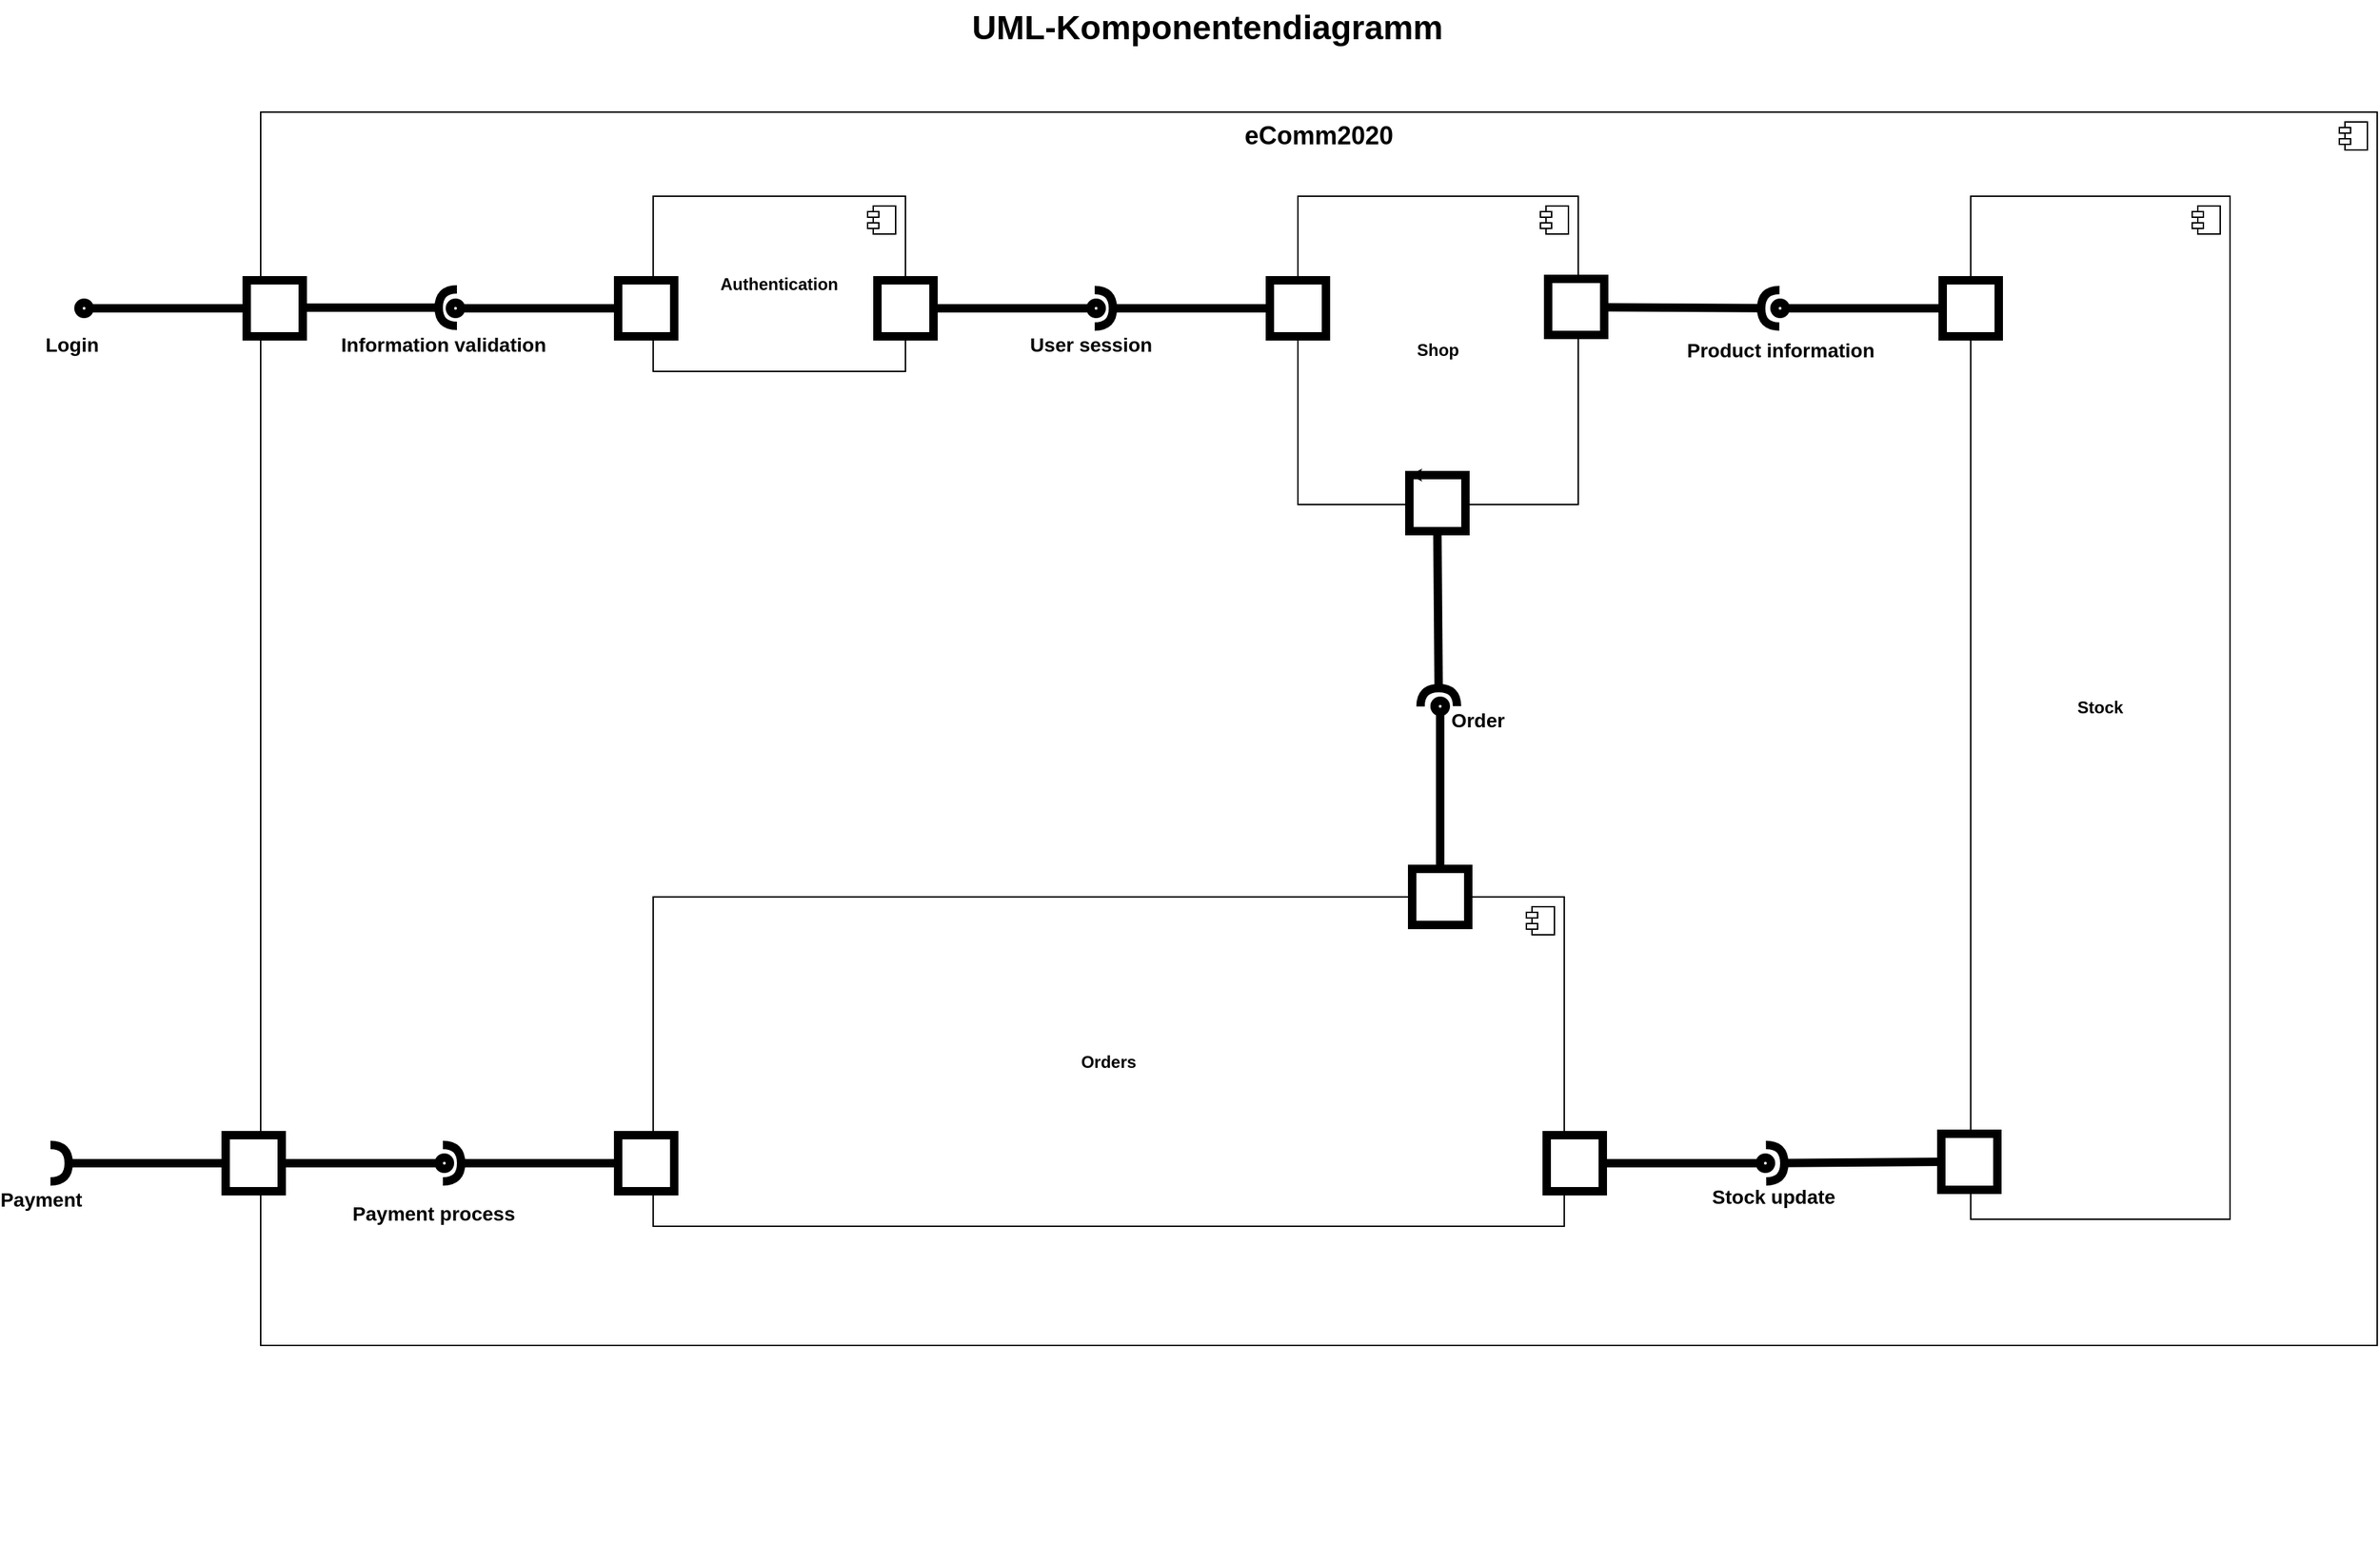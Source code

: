 <mxfile version="22.1.0" type="github">
  <diagram name="Page-1" id="929967ad-93f9-6ef4-fab6-5d389245f69c">
    <mxGraphModel dx="2064" dy="1115" grid="1" gridSize="10" guides="1" tooltips="1" connect="1" arrows="1" fold="1" page="1" pageScale="1.5" pageWidth="1169" pageHeight="826" background="none" math="0" shadow="0">
      <root>
        <mxCell id="0" style=";html=1;" />
        <mxCell id="1" style=";html=1;" parent="0" />
        <mxCell id="1672d66443f91eb5-23" value="UML-Komponentendiagramm" style="text;strokeColor=none;fillColor=none;html=1;fontSize=24;fontStyle=1;verticalAlign=middle;align=center;rounded=0;labelBackgroundColor=none;" parent="1" vertex="1">
          <mxGeometry x="120" y="40" width="1510" height="40" as="geometry" />
        </mxCell>
        <mxCell id="JFk3TaI66n7Mgq_tcdBg-1" value="&lt;b&gt;&lt;font style=&quot;font-size: 18px;&quot;&gt;eComm2020&lt;/font&gt;&lt;/b&gt;" style="html=1;dropTarget=0;whiteSpace=wrap;rounded=0;labelBackgroundColor=none;verticalAlign=top;" vertex="1" parent="1">
          <mxGeometry x="200" y="120" width="1510" height="880" as="geometry" />
        </mxCell>
        <mxCell id="JFk3TaI66n7Mgq_tcdBg-2" value="" style="shape=module;jettyWidth=8;jettyHeight=4;rounded=0;labelBackgroundColor=none;" vertex="1" parent="JFk3TaI66n7Mgq_tcdBg-1">
          <mxGeometry x="1" width="20" height="20" relative="1" as="geometry">
            <mxPoint x="-27" y="7" as="offset" />
          </mxGeometry>
        </mxCell>
        <mxCell id="JFk3TaI66n7Mgq_tcdBg-6" value="" style="ellipse;whiteSpace=wrap;html=1;align=center;aspect=fixed;fillColor=none;strokeColor=none;resizable=0;perimeter=centerPerimeter;rotatable=0;allowArrows=0;points=[];outlineConnect=1;" vertex="1" parent="1">
          <mxGeometry x="760" y="1130" width="10" height="10" as="geometry" />
        </mxCell>
        <mxCell id="JFk3TaI66n7Mgq_tcdBg-16" value="" style="ellipse;whiteSpace=wrap;html=1;align=center;aspect=fixed;fillColor=none;strokeColor=none;resizable=0;perimeter=centerPerimeter;rotatable=0;allowArrows=0;points=[];outlineConnect=1;strokeWidth=6;" vertex="1" parent="1">
          <mxGeometry x="620" y="1100" width="10" height="10" as="geometry" />
        </mxCell>
        <mxCell id="JFk3TaI66n7Mgq_tcdBg-25" value="" style="group" vertex="1" connectable="0" parent="1">
          <mxGeometry x="50" y="850" width="165" height="40" as="geometry" />
        </mxCell>
        <mxCell id="JFk3TaI66n7Mgq_tcdBg-15" value="" style="rounded=0;orthogonalLoop=1;jettySize=auto;html=1;endArrow=halfCircle;endFill=0;endSize=6;strokeWidth=6;sketch=0;fontSize=12;curved=1;exitX=0;exitY=0.5;exitDx=0;exitDy=0;" edge="1" parent="JFk3TaI66n7Mgq_tcdBg-25" source="JFk3TaI66n7Mgq_tcdBg-21">
          <mxGeometry relative="1" as="geometry">
            <mxPoint x="120" y="20" as="sourcePoint" />
            <mxPoint y="20" as="targetPoint" />
          </mxGeometry>
        </mxCell>
        <mxCell id="JFk3TaI66n7Mgq_tcdBg-24" value="&lt;font style=&quot;font-size: 14px;&quot;&gt;&lt;b&gt;Payment&lt;/b&gt;&lt;/font&gt;" style="edgeLabel;html=1;align=center;verticalAlign=middle;resizable=0;points=[];" vertex="1" connectable="0" parent="JFk3TaI66n7Mgq_tcdBg-15">
          <mxGeometry x="-0.248" y="-1" relative="1" as="geometry">
            <mxPoint x="-85" y="27" as="offset" />
          </mxGeometry>
        </mxCell>
        <mxCell id="JFk3TaI66n7Mgq_tcdBg-21" value="" style="rounded=0;whiteSpace=wrap;html=1;strokeWidth=6;" vertex="1" parent="JFk3TaI66n7Mgq_tcdBg-25">
          <mxGeometry x="125" width="40" height="40" as="geometry" />
        </mxCell>
        <mxCell id="JFk3TaI66n7Mgq_tcdBg-28" value="&lt;b&gt;Authentication&lt;/b&gt;" style="html=1;dropTarget=0;whiteSpace=wrap;verticalAlign=middle;" vertex="1" parent="1">
          <mxGeometry x="480" y="180" width="180" height="125" as="geometry" />
        </mxCell>
        <mxCell id="JFk3TaI66n7Mgq_tcdBg-29" value="" style="shape=module;jettyWidth=8;jettyHeight=4;" vertex="1" parent="JFk3TaI66n7Mgq_tcdBg-28">
          <mxGeometry x="1" width="20" height="20" relative="1" as="geometry">
            <mxPoint x="-27" y="7" as="offset" />
          </mxGeometry>
        </mxCell>
        <mxCell id="JFk3TaI66n7Mgq_tcdBg-30" value="&lt;b&gt;Stock&lt;/b&gt;" style="html=1;dropTarget=0;whiteSpace=wrap;verticalAlign=middle;" vertex="1" parent="1">
          <mxGeometry x="1420" y="180" width="185" height="730" as="geometry" />
        </mxCell>
        <mxCell id="JFk3TaI66n7Mgq_tcdBg-31" value="" style="shape=module;jettyWidth=8;jettyHeight=4;" vertex="1" parent="JFk3TaI66n7Mgq_tcdBg-30">
          <mxGeometry x="1" width="20" height="20" relative="1" as="geometry">
            <mxPoint x="-27" y="7" as="offset" />
          </mxGeometry>
        </mxCell>
        <mxCell id="JFk3TaI66n7Mgq_tcdBg-32" value="&lt;b&gt;Orders&lt;/b&gt;" style="html=1;dropTarget=0;whiteSpace=wrap;verticalAlign=middle;" vertex="1" parent="1">
          <mxGeometry x="480" y="680" width="650" height="235" as="geometry" />
        </mxCell>
        <mxCell id="JFk3TaI66n7Mgq_tcdBg-33" value="" style="shape=module;jettyWidth=8;jettyHeight=4;" vertex="1" parent="JFk3TaI66n7Mgq_tcdBg-32">
          <mxGeometry x="1" width="20" height="20" relative="1" as="geometry">
            <mxPoint x="-27" y="7" as="offset" />
          </mxGeometry>
        </mxCell>
        <mxCell id="JFk3TaI66n7Mgq_tcdBg-34" value="&lt;b&gt;Shop&lt;/b&gt;" style="html=1;dropTarget=0;whiteSpace=wrap;verticalAlign=middle;" vertex="1" parent="1">
          <mxGeometry x="940" y="180" width="200" height="220" as="geometry" />
        </mxCell>
        <mxCell id="JFk3TaI66n7Mgq_tcdBg-35" value="" style="shape=module;jettyWidth=8;jettyHeight=4;" vertex="1" parent="JFk3TaI66n7Mgq_tcdBg-34">
          <mxGeometry x="1" width="20" height="20" relative="1" as="geometry">
            <mxPoint x="-27" y="7" as="offset" />
          </mxGeometry>
        </mxCell>
        <mxCell id="JFk3TaI66n7Mgq_tcdBg-38" value="" style="rounded=0;orthogonalLoop=1;jettySize=auto;html=1;endArrow=halfCircle;endFill=0;endSize=6;strokeWidth=6;sketch=0;fontSize=12;curved=1;exitX=0;exitY=0.5;exitDx=0;exitDy=0;" edge="1" parent="1">
          <mxGeometry relative="1" as="geometry">
            <mxPoint x="215" y="259.5" as="sourcePoint" />
            <mxPoint x="340" y="259.5" as="targetPoint" />
          </mxGeometry>
        </mxCell>
        <mxCell id="JFk3TaI66n7Mgq_tcdBg-40" value="" style="group" vertex="1" connectable="0" parent="1">
          <mxGeometry x="70" y="240" width="160" height="40" as="geometry" />
        </mxCell>
        <mxCell id="JFk3TaI66n7Mgq_tcdBg-41" value="" style="html=1;rounded=0;strokeWidth=6;" vertex="1" parent="JFk3TaI66n7Mgq_tcdBg-40">
          <mxGeometry x="120" width="40" height="40" as="geometry" />
        </mxCell>
        <mxCell id="JFk3TaI66n7Mgq_tcdBg-42" value="" style="endArrow=none;html=1;rounded=0;align=center;verticalAlign=top;endFill=0;labelBackgroundColor=none;endSize=2;strokeWidth=6;" edge="1" parent="JFk3TaI66n7Mgq_tcdBg-40" source="JFk3TaI66n7Mgq_tcdBg-41" target="JFk3TaI66n7Mgq_tcdBg-44">
          <mxGeometry relative="1" as="geometry" />
        </mxCell>
        <mxCell id="JFk3TaI66n7Mgq_tcdBg-43" value="&lt;font style=&quot;font-size: 14px;&quot;&gt;&lt;b&gt;Login&lt;/b&gt;&lt;/font&gt;" style="edgeLabel;html=1;align=center;verticalAlign=middle;resizable=0;points=[];" vertex="1" connectable="0" parent="JFk3TaI66n7Mgq_tcdBg-42">
          <mxGeometry x="0.321" y="1" relative="1" as="geometry">
            <mxPoint x="-51" y="25" as="offset" />
          </mxGeometry>
        </mxCell>
        <mxCell id="JFk3TaI66n7Mgq_tcdBg-44" value="" style="ellipse;html=1;fontSize=11;align=center;fillColor=none;points=[];aspect=fixed;resizable=0;verticalAlign=bottom;labelPosition=center;verticalLabelPosition=top;flipH=1;strokeWidth=6;" vertex="1" parent="JFk3TaI66n7Mgq_tcdBg-40">
          <mxGeometry y="16" width="8" height="8" as="geometry" />
        </mxCell>
        <mxCell id="JFk3TaI66n7Mgq_tcdBg-27" value="" style="group" vertex="1" connectable="0" parent="1">
          <mxGeometry x="335" y="240" width="160" height="40" as="geometry" />
        </mxCell>
        <mxCell id="JFk3TaI66n7Mgq_tcdBg-18" value="" style="html=1;rounded=0;strokeWidth=6;" vertex="1" parent="JFk3TaI66n7Mgq_tcdBg-27">
          <mxGeometry x="120" width="40" height="40" as="geometry" />
        </mxCell>
        <mxCell id="JFk3TaI66n7Mgq_tcdBg-19" value="" style="endArrow=none;html=1;rounded=0;align=center;verticalAlign=top;endFill=0;labelBackgroundColor=none;endSize=2;strokeWidth=6;" edge="1" source="JFk3TaI66n7Mgq_tcdBg-18" target="JFk3TaI66n7Mgq_tcdBg-20" parent="JFk3TaI66n7Mgq_tcdBg-27">
          <mxGeometry relative="1" as="geometry" />
        </mxCell>
        <mxCell id="JFk3TaI66n7Mgq_tcdBg-26" value="&lt;font style=&quot;font-size: 14px;&quot;&gt;&lt;b&gt;Information validation&lt;br&gt;&lt;/b&gt;&lt;/font&gt;" style="edgeLabel;html=1;align=center;verticalAlign=middle;resizable=0;points=[];" vertex="1" connectable="0" parent="JFk3TaI66n7Mgq_tcdBg-19">
          <mxGeometry x="0.321" y="1" relative="1" as="geometry">
            <mxPoint x="-51" y="25" as="offset" />
          </mxGeometry>
        </mxCell>
        <mxCell id="JFk3TaI66n7Mgq_tcdBg-20" value="" style="ellipse;html=1;fontSize=11;align=center;fillColor=none;points=[];aspect=fixed;resizable=0;verticalAlign=bottom;labelPosition=center;verticalLabelPosition=top;flipH=1;strokeWidth=6;" vertex="1" parent="JFk3TaI66n7Mgq_tcdBg-27">
          <mxGeometry y="16" width="8" height="8" as="geometry" />
        </mxCell>
        <mxCell id="JFk3TaI66n7Mgq_tcdBg-45" value="" style="group;rotation=0;direction=west;" vertex="1" connectable="0" parent="1">
          <mxGeometry x="1280" y="240" width="160" height="40" as="geometry" />
        </mxCell>
        <mxCell id="JFk3TaI66n7Mgq_tcdBg-46" value="" style="html=1;rounded=0;strokeWidth=6;rotation=0;" vertex="1" parent="JFk3TaI66n7Mgq_tcdBg-45">
          <mxGeometry x="120" width="40" height="40" as="geometry" />
        </mxCell>
        <mxCell id="JFk3TaI66n7Mgq_tcdBg-47" value="" style="endArrow=none;html=1;rounded=0;align=center;verticalAlign=top;endFill=0;labelBackgroundColor=none;endSize=2;strokeWidth=6;" edge="1" parent="JFk3TaI66n7Mgq_tcdBg-45" source="JFk3TaI66n7Mgq_tcdBg-46" target="JFk3TaI66n7Mgq_tcdBg-49">
          <mxGeometry relative="1" as="geometry" />
        </mxCell>
        <mxCell id="JFk3TaI66n7Mgq_tcdBg-48" value="&lt;font style=&quot;font-size: 14px;&quot;&gt;&lt;b&gt;Product information&lt;br&gt;&lt;/b&gt;&lt;/font&gt;" style="edgeLabel;html=1;align=center;verticalAlign=middle;resizable=0;points=[];rotation=0;" vertex="1" connectable="0" parent="JFk3TaI66n7Mgq_tcdBg-47">
          <mxGeometry x="0.321" y="1" relative="1" as="geometry">
            <mxPoint x="-42" y="29" as="offset" />
          </mxGeometry>
        </mxCell>
        <mxCell id="JFk3TaI66n7Mgq_tcdBg-49" value="" style="ellipse;html=1;fontSize=11;align=center;fillColor=none;points=[];aspect=fixed;resizable=0;verticalAlign=bottom;labelPosition=center;verticalLabelPosition=top;flipH=1;strokeWidth=6;rotation=0;" vertex="1" parent="JFk3TaI66n7Mgq_tcdBg-45">
          <mxGeometry y="16" width="8" height="8" as="geometry" />
        </mxCell>
        <mxCell id="JFk3TaI66n7Mgq_tcdBg-50" value="" style="group;flipV=1;flipH=1;" vertex="1" connectable="0" parent="1">
          <mxGeometry x="1117.5" y="850" width="160" height="40" as="geometry" />
        </mxCell>
        <mxCell id="JFk3TaI66n7Mgq_tcdBg-51" value="" style="html=1;rounded=0;strokeWidth=6;" vertex="1" parent="JFk3TaI66n7Mgq_tcdBg-50">
          <mxGeometry width="40" height="40" as="geometry" />
        </mxCell>
        <mxCell id="JFk3TaI66n7Mgq_tcdBg-52" value="" style="endArrow=none;html=1;rounded=0;align=center;verticalAlign=top;endFill=0;labelBackgroundColor=none;endSize=2;strokeWidth=6;" edge="1" parent="JFk3TaI66n7Mgq_tcdBg-50" source="JFk3TaI66n7Mgq_tcdBg-51" target="JFk3TaI66n7Mgq_tcdBg-54">
          <mxGeometry relative="1" as="geometry" />
        </mxCell>
        <mxCell id="JFk3TaI66n7Mgq_tcdBg-53" value="&lt;font style=&quot;font-size: 14px;&quot;&gt;&lt;b&gt;Stock update&lt;br&gt;&lt;/b&gt;&lt;/font&gt;" style="edgeLabel;html=1;align=center;verticalAlign=middle;resizable=0;points=[];" vertex="1" connectable="0" parent="JFk3TaI66n7Mgq_tcdBg-52">
          <mxGeometry x="0.321" y="1" relative="1" as="geometry">
            <mxPoint x="47" y="25" as="offset" />
          </mxGeometry>
        </mxCell>
        <mxCell id="JFk3TaI66n7Mgq_tcdBg-54" value="" style="ellipse;html=1;fontSize=11;align=center;fillColor=none;points=[];aspect=fixed;resizable=0;verticalAlign=bottom;labelPosition=center;verticalLabelPosition=top;flipH=1;strokeWidth=6;" vertex="1" parent="JFk3TaI66n7Mgq_tcdBg-50">
          <mxGeometry x="152" y="16" width="8" height="8" as="geometry" />
        </mxCell>
        <mxCell id="JFk3TaI66n7Mgq_tcdBg-62" value="" style="group;flipV=0;flipH=1;" vertex="1" connectable="0" parent="1">
          <mxGeometry x="215" y="866" width="120" height="8" as="geometry" />
        </mxCell>
        <mxCell id="JFk3TaI66n7Mgq_tcdBg-59" value="" style="endArrow=none;html=1;rounded=0;align=center;verticalAlign=top;endFill=0;labelBackgroundColor=none;endSize=2;strokeWidth=6;" edge="1" parent="JFk3TaI66n7Mgq_tcdBg-62" target="JFk3TaI66n7Mgq_tcdBg-61">
          <mxGeometry relative="1" as="geometry">
            <mxPoint y="4" as="sourcePoint" />
          </mxGeometry>
        </mxCell>
        <mxCell id="JFk3TaI66n7Mgq_tcdBg-61" value="" style="ellipse;html=1;fontSize=11;align=center;fillColor=none;points=[];aspect=fixed;resizable=0;verticalAlign=bottom;labelPosition=center;verticalLabelPosition=top;flipH=1;strokeWidth=6;" vertex="1" parent="JFk3TaI66n7Mgq_tcdBg-62">
          <mxGeometry x="112" width="8" height="8" as="geometry" />
        </mxCell>
        <mxCell id="JFk3TaI66n7Mgq_tcdBg-67" value="" style="group;flipV=1;flipH=1;" vertex="1" connectable="0" parent="1">
          <mxGeometry x="640" y="240" width="295" height="40" as="geometry" />
        </mxCell>
        <mxCell id="JFk3TaI66n7Mgq_tcdBg-68" value="" style="html=1;rounded=0;strokeWidth=6;" vertex="1" parent="JFk3TaI66n7Mgq_tcdBg-67">
          <mxGeometry width="40" height="40" as="geometry" />
        </mxCell>
        <mxCell id="JFk3TaI66n7Mgq_tcdBg-69" value="" style="endArrow=none;html=1;rounded=0;align=center;verticalAlign=top;endFill=0;labelBackgroundColor=none;endSize=2;strokeWidth=6;" edge="1" parent="JFk3TaI66n7Mgq_tcdBg-67" source="JFk3TaI66n7Mgq_tcdBg-68" target="JFk3TaI66n7Mgq_tcdBg-71">
          <mxGeometry relative="1" as="geometry" />
        </mxCell>
        <mxCell id="JFk3TaI66n7Mgq_tcdBg-70" value="&lt;font style=&quot;font-size: 14px;&quot;&gt;&lt;b&gt;User session&lt;br&gt;&lt;/b&gt;&lt;/font&gt;" style="edgeLabel;html=1;align=center;verticalAlign=middle;resizable=0;points=[];" vertex="1" connectable="0" parent="JFk3TaI66n7Mgq_tcdBg-69">
          <mxGeometry x="0.321" y="1" relative="1" as="geometry">
            <mxPoint x="38" y="27" as="offset" />
          </mxGeometry>
        </mxCell>
        <mxCell id="JFk3TaI66n7Mgq_tcdBg-71" value="" style="ellipse;html=1;fontSize=11;align=center;fillColor=none;points=[];aspect=fixed;resizable=0;verticalAlign=bottom;labelPosition=center;verticalLabelPosition=top;flipH=1;strokeWidth=6;" vertex="1" parent="JFk3TaI66n7Mgq_tcdBg-67">
          <mxGeometry x="152" y="16" width="8" height="8" as="geometry" />
        </mxCell>
        <mxCell id="JFk3TaI66n7Mgq_tcdBg-63" value="" style="group;flipH=0;flipV=1;" vertex="1" connectable="0" parent="JFk3TaI66n7Mgq_tcdBg-67">
          <mxGeometry x="155" width="165" height="40" as="geometry" />
        </mxCell>
        <mxCell id="JFk3TaI66n7Mgq_tcdBg-64" value="" style="rounded=0;orthogonalLoop=1;jettySize=auto;html=1;endArrow=halfCircle;endFill=0;endSize=6;strokeWidth=6;sketch=0;fontSize=12;curved=1;exitX=0;exitY=0.5;exitDx=0;exitDy=0;" edge="1" parent="JFk3TaI66n7Mgq_tcdBg-63" source="JFk3TaI66n7Mgq_tcdBg-66">
          <mxGeometry relative="1" as="geometry">
            <mxPoint x="120" y="20" as="sourcePoint" />
            <mxPoint y="20" as="targetPoint" />
          </mxGeometry>
        </mxCell>
        <mxCell id="JFk3TaI66n7Mgq_tcdBg-66" value="" style="rounded=0;whiteSpace=wrap;html=1;strokeWidth=6;" vertex="1" parent="JFk3TaI66n7Mgq_tcdBg-63">
          <mxGeometry x="125" width="40" height="40" as="geometry" />
        </mxCell>
        <mxCell id="JFk3TaI66n7Mgq_tcdBg-72" value="" style="group;flipH=1;rotation=0;direction=west;" vertex="1" connectable="0" parent="1">
          <mxGeometry x="1117.5" y="240" width="165" height="40" as="geometry" />
        </mxCell>
        <mxCell id="JFk3TaI66n7Mgq_tcdBg-73" value="" style="rounded=0;orthogonalLoop=1;jettySize=auto;html=1;endArrow=halfCircle;endFill=0;endSize=6;strokeWidth=6;sketch=0;fontSize=12;curved=1;exitX=0;exitY=0.5;exitDx=0;exitDy=0;" edge="1" parent="JFk3TaI66n7Mgq_tcdBg-72" source="JFk3TaI66n7Mgq_tcdBg-74">
          <mxGeometry relative="1" as="geometry">
            <mxPoint x="46" y="19" as="sourcePoint" />
            <mxPoint x="166" y="20" as="targetPoint" />
          </mxGeometry>
        </mxCell>
        <mxCell id="JFk3TaI66n7Mgq_tcdBg-74" value="" style="rounded=0;whiteSpace=wrap;html=1;strokeWidth=6;rotation=0;" vertex="1" parent="JFk3TaI66n7Mgq_tcdBg-72">
          <mxGeometry x="1" y="-1" width="40" height="40" as="geometry" />
        </mxCell>
        <mxCell id="JFk3TaI66n7Mgq_tcdBg-75" value="" style="group;flipH=0;flipV=1;" vertex="1" connectable="0" parent="1">
          <mxGeometry x="330" y="850" width="165" height="40" as="geometry" />
        </mxCell>
        <mxCell id="JFk3TaI66n7Mgq_tcdBg-76" value="" style="rounded=0;orthogonalLoop=1;jettySize=auto;html=1;endArrow=halfCircle;endFill=0;endSize=6;strokeWidth=6;sketch=0;fontSize=12;curved=1;exitX=0;exitY=0.5;exitDx=0;exitDy=0;" edge="1" parent="JFk3TaI66n7Mgq_tcdBg-75" source="JFk3TaI66n7Mgq_tcdBg-77">
          <mxGeometry relative="1" as="geometry">
            <mxPoint x="120" y="20" as="sourcePoint" />
            <mxPoint y="20" as="targetPoint" />
          </mxGeometry>
        </mxCell>
        <mxCell id="JFk3TaI66n7Mgq_tcdBg-77" value="" style="rounded=0;whiteSpace=wrap;html=1;strokeWidth=6;" vertex="1" parent="JFk3TaI66n7Mgq_tcdBg-75">
          <mxGeometry x="125" width="40" height="40" as="geometry" />
        </mxCell>
        <mxCell id="JFk3TaI66n7Mgq_tcdBg-78" value="&lt;font style=&quot;font-size: 14px;&quot;&gt;&lt;b&gt;Payment process&lt;br&gt;&lt;/b&gt;&lt;/font&gt;" style="edgeLabel;html=1;align=center;verticalAlign=middle;resizable=0;points=[];" vertex="1" connectable="0" parent="1">
          <mxGeometry x="811" y="904" as="geometry">
            <mxPoint x="-488" y="2" as="offset" />
          </mxGeometry>
        </mxCell>
        <mxCell id="JFk3TaI66n7Mgq_tcdBg-81" value="" style="group;flipH=0;rotation=0;direction=west;" vertex="1" connectable="0" parent="1">
          <mxGeometry x="1275" y="850" width="165" height="40" as="geometry" />
        </mxCell>
        <mxCell id="JFk3TaI66n7Mgq_tcdBg-82" value="" style="rounded=0;orthogonalLoop=1;jettySize=auto;html=1;endArrow=halfCircle;endFill=0;endSize=6;strokeWidth=6;sketch=0;fontSize=12;curved=1;exitX=0;exitY=0.5;exitDx=0;exitDy=0;" edge="1" parent="JFk3TaI66n7Mgq_tcdBg-81" source="JFk3TaI66n7Mgq_tcdBg-83">
          <mxGeometry relative="1" as="geometry">
            <mxPoint x="119" y="19" as="sourcePoint" />
            <mxPoint x="-1" y="20" as="targetPoint" />
          </mxGeometry>
        </mxCell>
        <mxCell id="JFk3TaI66n7Mgq_tcdBg-83" value="" style="rounded=0;whiteSpace=wrap;html=1;strokeWidth=6;rotation=0;" vertex="1" parent="JFk3TaI66n7Mgq_tcdBg-81">
          <mxGeometry x="124" y="-1" width="40" height="40" as="geometry" />
        </mxCell>
        <mxCell id="JFk3TaI66n7Mgq_tcdBg-84" value="" style="group;flipV=1;flipH=1;rotation=-90;" vertex="1" connectable="0" parent="1">
          <mxGeometry x="961.5" y="600" width="160" height="40" as="geometry" />
        </mxCell>
        <mxCell id="JFk3TaI66n7Mgq_tcdBg-85" value="" style="html=1;rounded=0;strokeWidth=6;rotation=-90;" vertex="1" parent="JFk3TaI66n7Mgq_tcdBg-84">
          <mxGeometry x="60" y="60" width="40" height="40" as="geometry" />
        </mxCell>
        <mxCell id="JFk3TaI66n7Mgq_tcdBg-86" value="" style="endArrow=none;html=1;rounded=0;align=center;verticalAlign=top;endFill=0;labelBackgroundColor=none;endSize=2;strokeWidth=6;" edge="1" parent="JFk3TaI66n7Mgq_tcdBg-84" source="JFk3TaI66n7Mgq_tcdBg-85" target="JFk3TaI66n7Mgq_tcdBg-88">
          <mxGeometry relative="1" as="geometry" />
        </mxCell>
        <mxCell id="JFk3TaI66n7Mgq_tcdBg-87" value="&lt;font style=&quot;font-size: 14px;&quot;&gt;&lt;b&gt;Order&lt;br&gt;&lt;/b&gt;&lt;/font&gt;" style="edgeLabel;html=1;align=center;verticalAlign=middle;resizable=0;points=[];rotation=0;" vertex="1" connectable="0" parent="JFk3TaI66n7Mgq_tcdBg-86">
          <mxGeometry x="0.321" y="1" relative="1" as="geometry">
            <mxPoint x="27" y="-32" as="offset" />
          </mxGeometry>
        </mxCell>
        <mxCell id="JFk3TaI66n7Mgq_tcdBg-88" value="" style="ellipse;html=1;fontSize=11;align=center;fillColor=none;points=[];aspect=fixed;resizable=0;verticalAlign=bottom;labelPosition=center;verticalLabelPosition=top;flipH=1;strokeWidth=6;rotation=-90;" vertex="1" parent="JFk3TaI66n7Mgq_tcdBg-84">
          <mxGeometry x="76" y="-60" width="8" height="8" as="geometry" />
        </mxCell>
        <mxCell id="JFk3TaI66n7Mgq_tcdBg-89" value="" style="group;flipH=0;rotation=-90;direction=west;" vertex="1" connectable="0" parent="1">
          <mxGeometry x="957.5" y="440" width="165" height="40" as="geometry" />
        </mxCell>
        <mxCell id="JFk3TaI66n7Mgq_tcdBg-90" value="" style="rounded=0;orthogonalLoop=1;jettySize=auto;html=1;endArrow=halfCircle;endFill=0;endSize=6;strokeWidth=6;sketch=0;fontSize=12;curved=1;exitX=0;exitY=0.5;exitDx=0;exitDy=0;" edge="1" parent="JFk3TaI66n7Mgq_tcdBg-89" source="JFk3TaI66n7Mgq_tcdBg-91">
          <mxGeometry relative="1" as="geometry">
            <mxPoint x="82" y="-16" as="sourcePoint" />
            <mxPoint x="83" y="104" as="targetPoint" />
          </mxGeometry>
        </mxCell>
        <mxCell id="JFk3TaI66n7Mgq_tcdBg-91" value="" style="rounded=0;whiteSpace=wrap;html=1;strokeWidth=6;rotation=-90;" vertex="1" parent="JFk3TaI66n7Mgq_tcdBg-89">
          <mxGeometry x="62" y="-61" width="40" height="40" as="geometry" />
        </mxCell>
        <mxCell id="JFk3TaI66n7Mgq_tcdBg-92" style="edgeStyle=orthogonalEdgeStyle;orthogonalLoop=1;jettySize=auto;html=1;exitX=1;exitY=0.75;exitDx=0;exitDy=0;entryX=1;entryY=0;entryDx=0;entryDy=0;" edge="1" parent="JFk3TaI66n7Mgq_tcdBg-89" source="JFk3TaI66n7Mgq_tcdBg-91" target="JFk3TaI66n7Mgq_tcdBg-91">
          <mxGeometry relative="1" as="geometry" />
        </mxCell>
      </root>
    </mxGraphModel>
  </diagram>
</mxfile>
